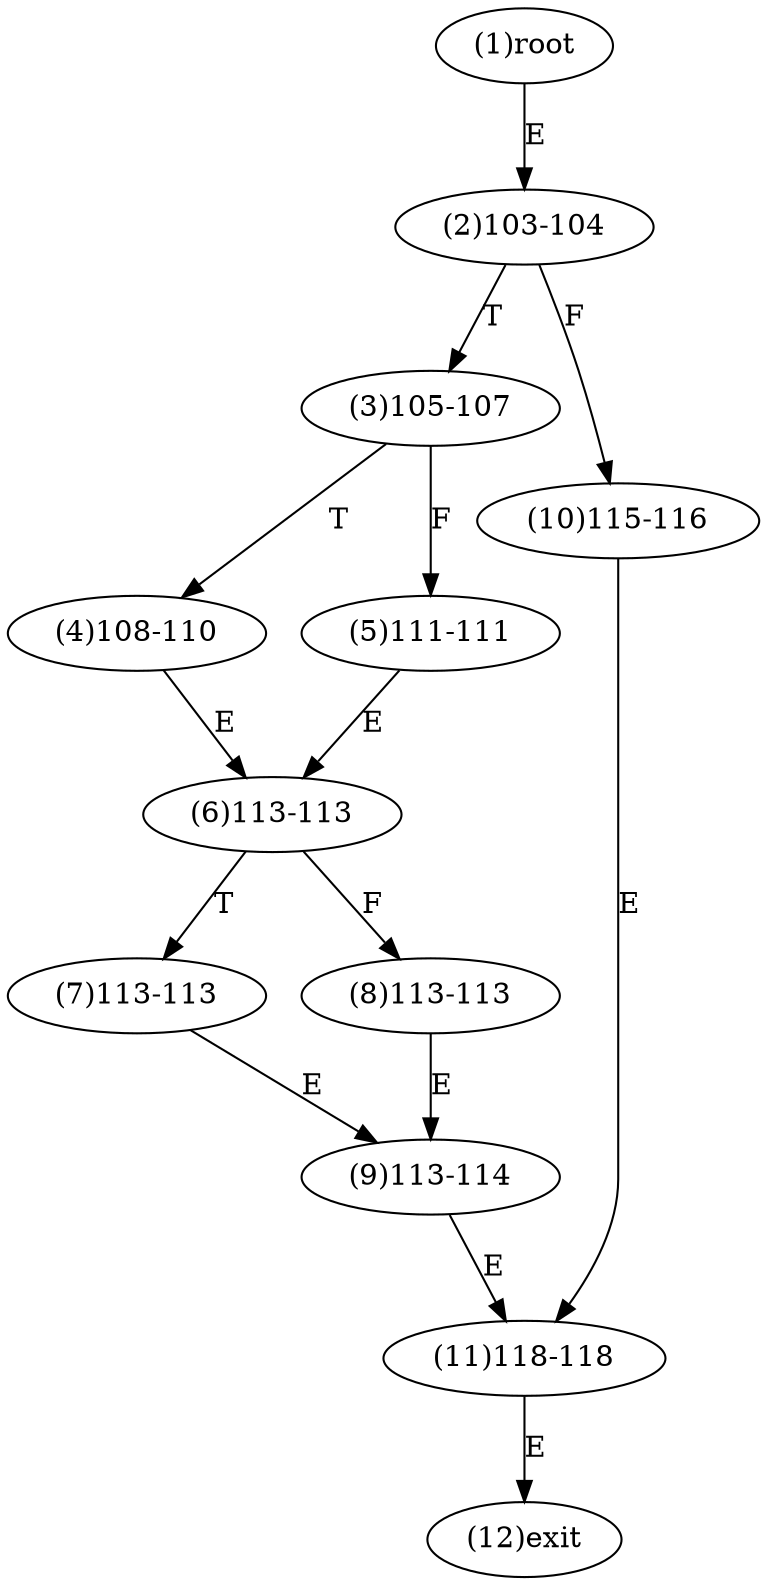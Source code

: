 digraph "" { 
1[ label="(1)root"];
2[ label="(2)103-104"];
3[ label="(3)105-107"];
4[ label="(4)108-110"];
5[ label="(5)111-111"];
6[ label="(6)113-113"];
7[ label="(7)113-113"];
8[ label="(8)113-113"];
9[ label="(9)113-114"];
10[ label="(10)115-116"];
11[ label="(11)118-118"];
12[ label="(12)exit"];
1->2[ label="E"];
2->10[ label="F"];
2->3[ label="T"];
3->5[ label="F"];
3->4[ label="T"];
4->6[ label="E"];
5->6[ label="E"];
6->8[ label="F"];
6->7[ label="T"];
7->9[ label="E"];
8->9[ label="E"];
9->11[ label="E"];
10->11[ label="E"];
11->12[ label="E"];
}